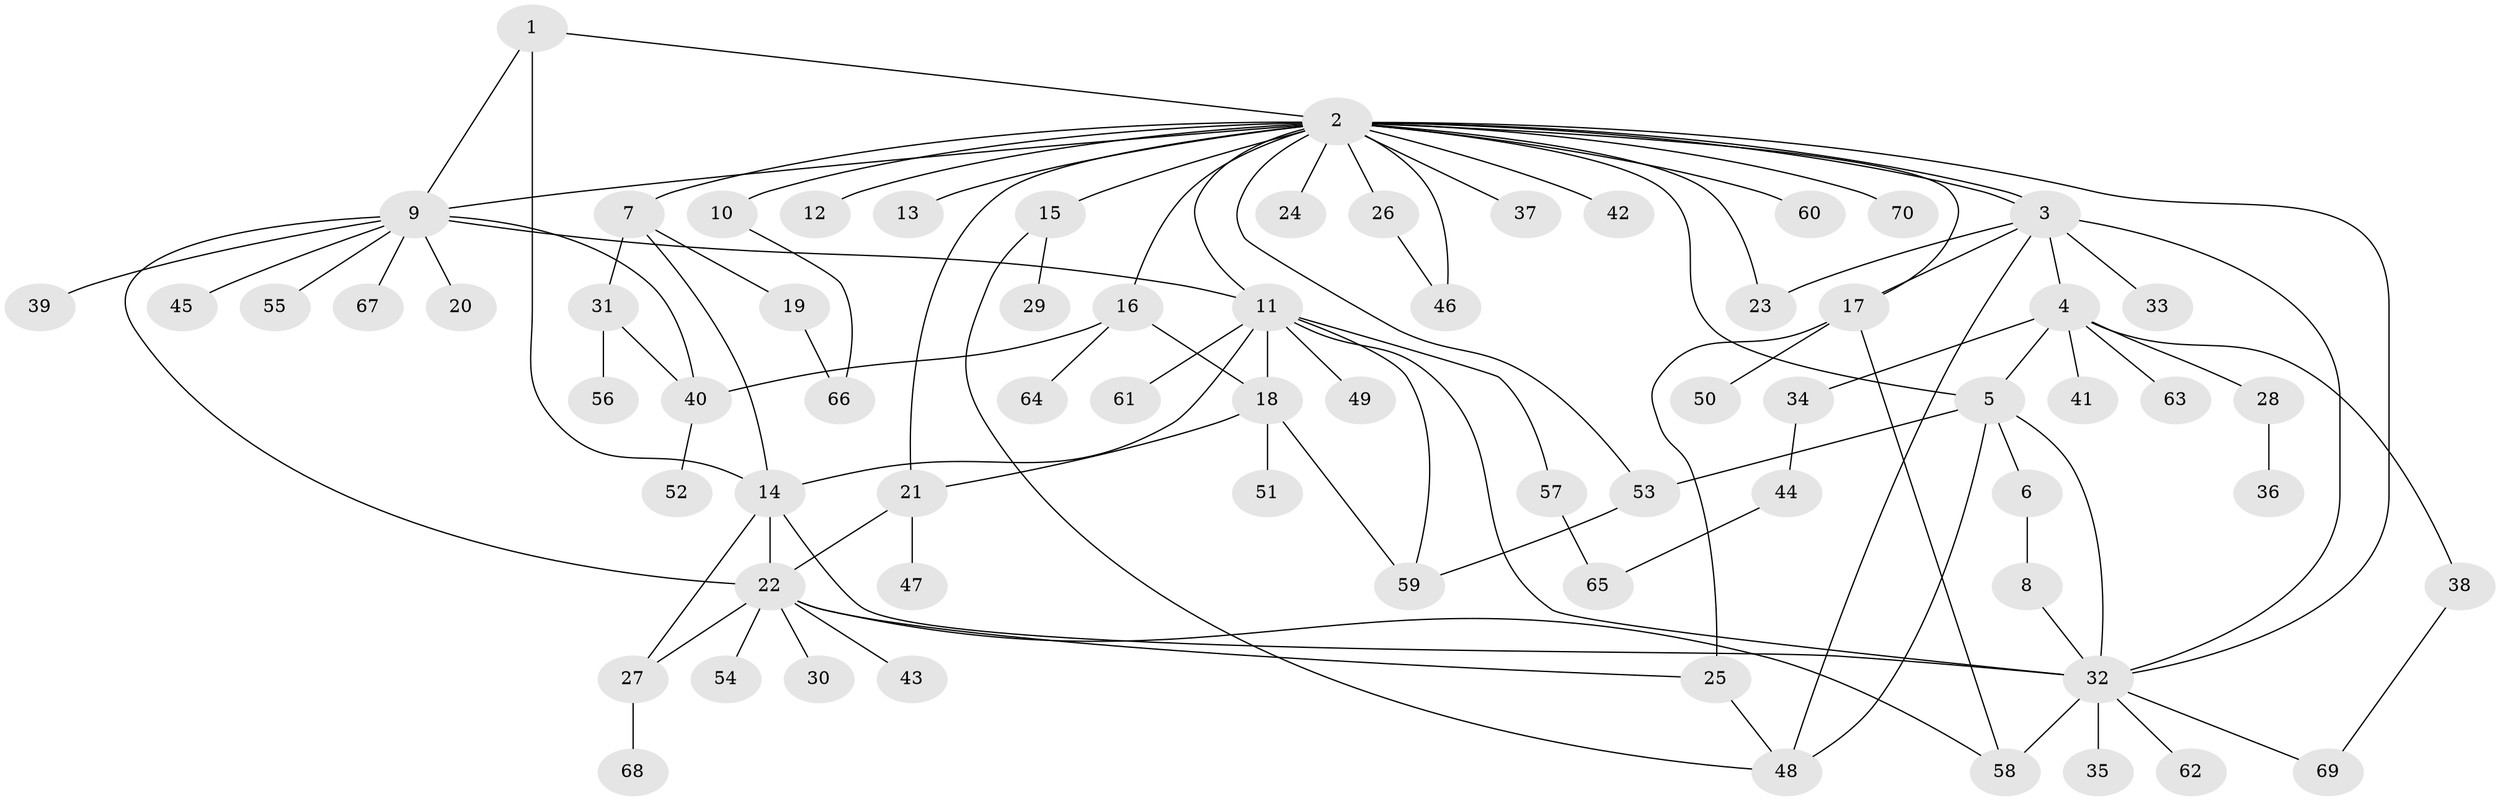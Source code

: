 // coarse degree distribution, {3: 0.12727272727272726, 22: 0.01818181818181818, 14: 0.01818181818181818, 10: 0.01818181818181818, 2: 0.23636363636363636, 8: 0.03636363636363636, 9: 0.03636363636363636, 1: 0.45454545454545453, 5: 0.01818181818181818, 7: 0.01818181818181818, 4: 0.01818181818181818}
// Generated by graph-tools (version 1.1) at 2025/41/03/06/25 10:41:49]
// undirected, 70 vertices, 102 edges
graph export_dot {
graph [start="1"]
  node [color=gray90,style=filled];
  1;
  2;
  3;
  4;
  5;
  6;
  7;
  8;
  9;
  10;
  11;
  12;
  13;
  14;
  15;
  16;
  17;
  18;
  19;
  20;
  21;
  22;
  23;
  24;
  25;
  26;
  27;
  28;
  29;
  30;
  31;
  32;
  33;
  34;
  35;
  36;
  37;
  38;
  39;
  40;
  41;
  42;
  43;
  44;
  45;
  46;
  47;
  48;
  49;
  50;
  51;
  52;
  53;
  54;
  55;
  56;
  57;
  58;
  59;
  60;
  61;
  62;
  63;
  64;
  65;
  66;
  67;
  68;
  69;
  70;
  1 -- 2;
  1 -- 9;
  1 -- 14;
  2 -- 3;
  2 -- 3;
  2 -- 5;
  2 -- 7;
  2 -- 9;
  2 -- 10;
  2 -- 11;
  2 -- 12;
  2 -- 13;
  2 -- 15;
  2 -- 16;
  2 -- 17;
  2 -- 21;
  2 -- 23;
  2 -- 24;
  2 -- 26;
  2 -- 32;
  2 -- 37;
  2 -- 42;
  2 -- 46;
  2 -- 53;
  2 -- 60;
  2 -- 70;
  3 -- 4;
  3 -- 17;
  3 -- 23;
  3 -- 32;
  3 -- 33;
  3 -- 48;
  4 -- 5;
  4 -- 28;
  4 -- 34;
  4 -- 38;
  4 -- 41;
  4 -- 63;
  5 -- 6;
  5 -- 32;
  5 -- 48;
  5 -- 53;
  6 -- 8;
  7 -- 14;
  7 -- 19;
  7 -- 31;
  8 -- 32;
  9 -- 11;
  9 -- 20;
  9 -- 22;
  9 -- 39;
  9 -- 40;
  9 -- 45;
  9 -- 55;
  9 -- 67;
  10 -- 66;
  11 -- 14;
  11 -- 18;
  11 -- 32;
  11 -- 49;
  11 -- 57;
  11 -- 59;
  11 -- 61;
  14 -- 22;
  14 -- 27;
  14 -- 32;
  15 -- 29;
  15 -- 48;
  16 -- 18;
  16 -- 40;
  16 -- 64;
  17 -- 25;
  17 -- 50;
  17 -- 58;
  18 -- 21;
  18 -- 51;
  18 -- 59;
  19 -- 66;
  21 -- 22;
  21 -- 47;
  22 -- 25;
  22 -- 27;
  22 -- 30;
  22 -- 43;
  22 -- 54;
  22 -- 58;
  25 -- 48;
  26 -- 46;
  27 -- 68;
  28 -- 36;
  31 -- 40;
  31 -- 56;
  32 -- 35;
  32 -- 58;
  32 -- 62;
  32 -- 69;
  34 -- 44;
  38 -- 69;
  40 -- 52;
  44 -- 65;
  53 -- 59;
  57 -- 65;
}
